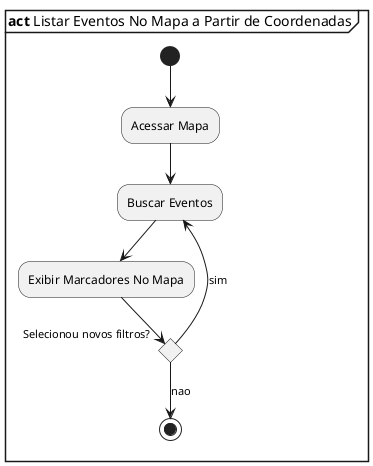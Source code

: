 @startuml
mainframe **act** Listar Eventos No Mapa a Partir de Coordenadas
(*) --> "Acessar Mapa"
--> "Buscar Eventos"
--> "Exibir Marcadores No Mapa"
--> if "Selecionou novos filtros?" then
  -->[sim]"Buscar Eventos"
  else
  -->[nao](*)
  endif
@enduml
